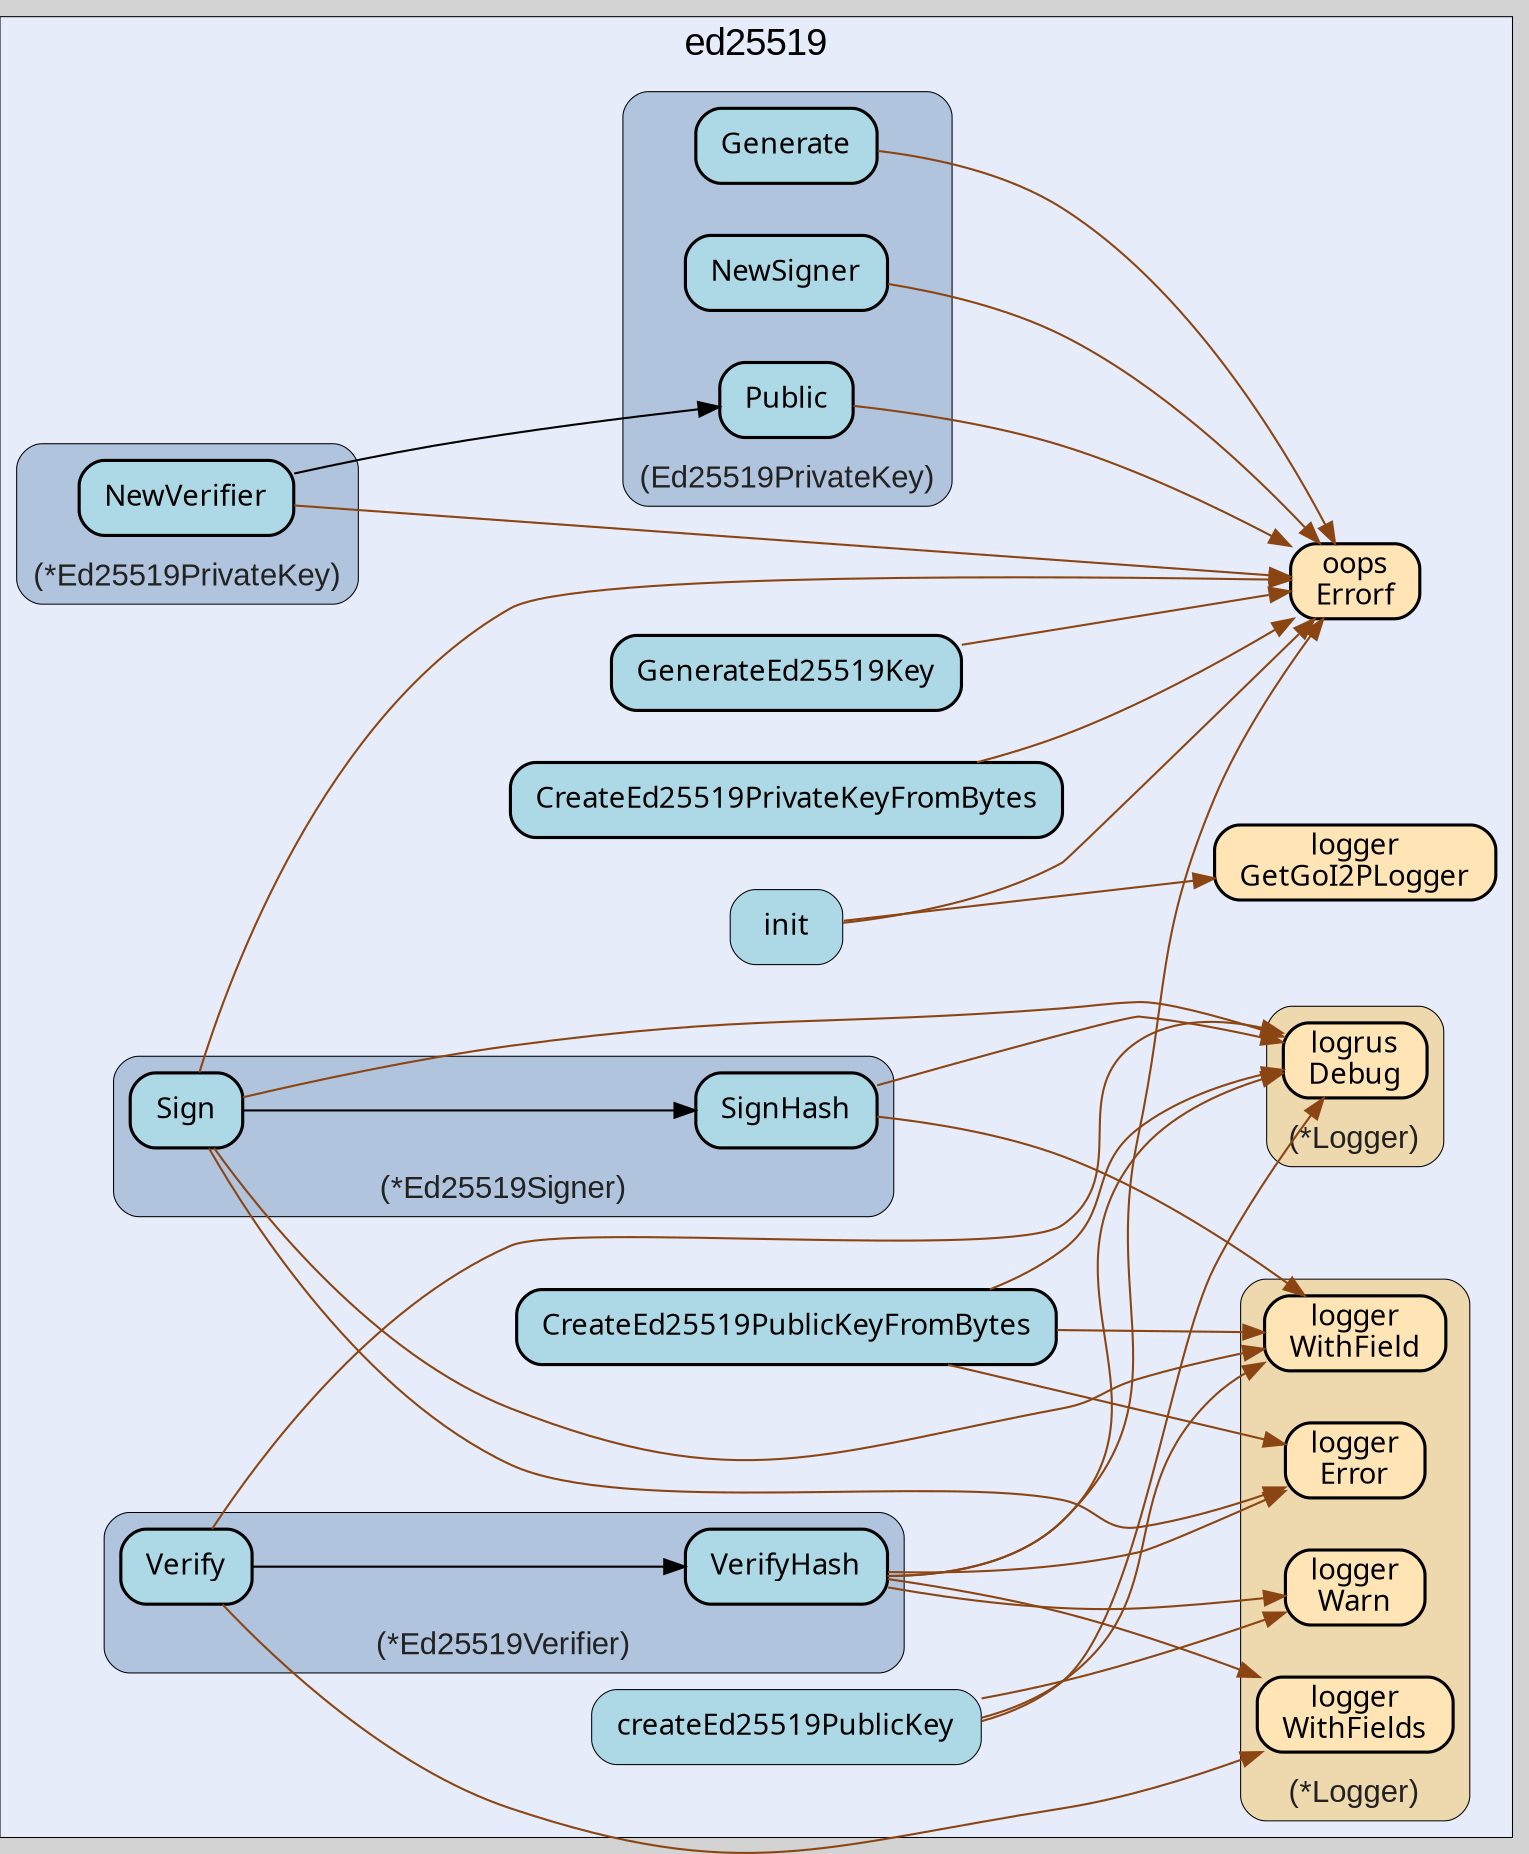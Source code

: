 digraph gocallvis {
    label="";
    labeljust="l";
    fontname="Arial";
    fontsize="14";
    rankdir="LR";
    bgcolor="lightgray";
    style="solid";
    penwidth="0.5";
    pad="0.0";
    nodesep="0.35";

    node [shape="box" style="filled,rounded" fillcolor="honeydew" fontname="Verdana" penwidth="1.0" margin="0.16,0.0"];
    edge [minlen="2"]

    subgraph "cluster_focus" {
        label="ed25519";
labelloc="t";
labeljust="c";
fontsize="18";
bgcolor="#e6ecfa";
        
        "github.com/samber/oops.Errorf" [ penwidth="1.5" tooltip="github.com/samber/oops.Errorf | defined in oops.go:34" fillcolor="moccasin" label="oops\nErrorf" ]
        "github.com/go-i2p/crypto/ed25519.CreateEd25519PublicKeyFromBytes" [ fillcolor="lightblue" label="CreateEd25519PublicKeyFromBytes" penwidth="1.5" tooltip="github.com/go-i2p/crypto/ed25519.CreateEd25519PublicKeyFromBytes | defined in ed25519_public_key.go:46\nat ed25519_public_key.go:47: calling [(*github.com/go-i2p/logger.Logger).WithField]\nat ed25519_public_key.go:50: calling [(*github.com/go-i2p/logger.Logger).WithField]\nat ed25519_public_key.go:47: calling [(*github.com/sirupsen/logrus.Logger).Debug]\nat ed25519_public_key.go:55: calling [(*github.com/sirupsen/logrus.Logger).Debug]\nat ed25519_public_key.go:50: calling [(*github.com/go-i2p/logger.Logger).Error]" ]
        "github.com/go-i2p/crypto/ed25519.init" [ fillcolor="lightblue" label="init" penwidth="0.5" tooltip="github.com/go-i2p/crypto/ed25519.init | defined in .:0\nat constants.go:15: calling [github.com/samber/oops.Errorf]\nat constants.go:10: calling [github.com/go-i2p/logger.GetGoI2PLogger]" ]
        "github.com/go-i2p/logger.GetGoI2PLogger" [ fillcolor="moccasin" label="logger\nGetGoI2PLogger" penwidth="1.5" tooltip="github.com/go-i2p/logger.GetGoI2PLogger | defined in log.go:120" ]
        "github.com/go-i2p/crypto/ed25519.GenerateEd25519Key" [ label="GenerateEd25519Key" penwidth="1.5" tooltip="github.com/go-i2p/crypto/ed25519.GenerateEd25519Key | defined in utils.go:14\nat utils.go:17: calling [github.com/samber/oops.Errorf]" fillcolor="lightblue" ]
        "github.com/go-i2p/crypto/ed25519.CreateEd25519PrivateKeyFromBytes" [ label="CreateEd25519PrivateKeyFromBytes" penwidth="1.5" tooltip="github.com/go-i2p/crypto/ed25519.CreateEd25519PrivateKeyFromBytes | defined in ed25519_private_key.go:74\nat ed25519_private_key.go:76: calling [github.com/samber/oops.Errorf]" fillcolor="lightblue" ]
        "github.com/go-i2p/crypto/ed25519.createEd25519PublicKey" [ tooltip="github.com/go-i2p/crypto/ed25519.createEd25519PublicKey | defined in ed25519_public_key.go:33\nat ed25519_public_key.go:41: calling [(*github.com/go-i2p/logger.Logger).Warn]\nat ed25519_public_key.go:34: calling [(*github.com/sirupsen/logrus.Logger).Debug]\nat ed25519_public_key.go:39: calling [(*github.com/sirupsen/logrus.Logger).Debug]\nat ed25519_public_key.go:34: calling [(*github.com/go-i2p/logger.Logger).WithField]" fillcolor="lightblue" label="createEd25519PublicKey" penwidth="0.5" ]
        
        subgraph "cluster_*github.com/go-i2p/crypto/ed25519.Ed25519PrivateKey" {
        fontcolor="#222222";
fillcolor="lightsteelblue";
label="(*Ed25519PrivateKey)";
penwidth="0.5";
fontsize="15";
labelloc="b";
style="rounded,filled";
tooltip="type: *github.com/go-i2p/crypto/ed25519.Ed25519PrivateKey";
        
        "(*github.com/go-i2p/crypto/ed25519.Ed25519PrivateKey).NewVerifier" [ fillcolor="lightblue" label="NewVerifier" penwidth="1.5" tooltip="(*github.com/go-i2p/crypto/ed25519.Ed25519PrivateKey).NewVerifier | defined in ed25519_private_key.go:15\nat ed25519_private_key.go:17: calling [github.com/samber/oops.Errorf]\nat ed25519_private_key.go:21: calling [github.com/samber/oops.Errorf]\nat ed25519_private_key.go:19: calling [(github.com/go-i2p/crypto/ed25519.Ed25519PrivateKey).Public]" ]
        
    }

        subgraph "cluster_*github.com/go-i2p/crypto/ed25519.Ed25519Signer" {
        style="rounded,filled";
fillcolor="lightsteelblue";
label="(*Ed25519Signer)";
fontsize="15";
fontcolor="#222222";
tooltip="type: *github.com/go-i2p/crypto/ed25519.Ed25519Signer";
penwidth="0.5";
labelloc="b";
        
        "(*github.com/go-i2p/crypto/ed25519.Ed25519Signer).Sign" [ penwidth="1.5" tooltip="(*github.com/go-i2p/crypto/ed25519.Ed25519Signer).Sign | defined in ed25519_signer.go:14\nat ed25519_signer.go:15: calling [(*github.com/go-i2p/logger.Logger).WithField]\nat ed25519_signer.go:19: calling [github.com/samber/oops.Errorf]\nat ed25519_signer.go:15: calling [(*github.com/sirupsen/logrus.Logger).Debug]\nat ed25519_signer.go:23: calling [(*github.com/go-i2p/crypto/ed25519.Ed25519Signer).SignHash]\nat ed25519_signer.go:18: calling [(*github.com/go-i2p/logger.Logger).Error]" fillcolor="lightblue" label="Sign" ]
        "(*github.com/go-i2p/crypto/ed25519.Ed25519Signer).SignHash" [ penwidth="1.5" tooltip="(*github.com/go-i2p/crypto/ed25519.Ed25519Signer).SignHash | defined in ed25519_signer.go:27\nat ed25519_signer.go:28: calling [(*github.com/go-i2p/logger.Logger).WithField]\nat ed25519_signer.go:30: calling [(*github.com/go-i2p/logger.Logger).WithField]\nat ed25519_signer.go:28: calling [(*github.com/sirupsen/logrus.Logger).Debug]\nat ed25519_signer.go:30: calling [(*github.com/sirupsen/logrus.Logger).Debug]" fillcolor="lightblue" label="SignHash" ]
        
    }

        subgraph "cluster_*github.com/go-i2p/crypto/ed25519.Ed25519Verifier" {
        penwidth="0.5";
fontcolor="#222222";
style="rounded,filled";
fillcolor="lightsteelblue";
tooltip="type: *github.com/go-i2p/crypto/ed25519.Ed25519Verifier";
fontsize="15";
labelloc="b";
label="(*Ed25519Verifier)";
        
        "(*github.com/go-i2p/crypto/ed25519.Ed25519Verifier).Verify" [ fillcolor="lightblue" label="Verify" penwidth="1.5" tooltip="(*github.com/go-i2p/crypto/ed25519.Ed25519Verifier).Verify | defined in ed25519_verifier.go:43\nat ed25519_verifier.go:44: calling [(*github.com/go-i2p/logger.Logger).WithFields]\nat ed25519_verifier.go:50: calling [(*github.com/go-i2p/crypto/ed25519.Ed25519Verifier).VerifyHash]\nat ed25519_verifier.go:47: calling [(*github.com/sirupsen/logrus.Logger).Debug]" ]
        "(*github.com/go-i2p/crypto/ed25519.Ed25519Verifier).VerifyHash" [ tooltip="(*github.com/go-i2p/crypto/ed25519.Ed25519Verifier).VerifyHash | defined in ed25519_verifier.go:16\nat ed25519_verifier.go:20: calling [(*github.com/sirupsen/logrus.Logger).Debug]\nat ed25519_verifier.go:38: calling [(*github.com/sirupsen/logrus.Logger).Debug]\nat ed25519_verifier.go:17: calling [(*github.com/go-i2p/logger.Logger).WithFields]\nat ed25519_verifier.go:29: calling [github.com/samber/oops.Errorf]\nat ed25519_verifier.go:36: calling [github.com/samber/oops.Errorf]\nat ed25519_verifier.go:35: calling [(*github.com/go-i2p/logger.Logger).Warn]\nat ed25519_verifier.go:23: calling [(*github.com/go-i2p/logger.Logger).Error]\nat ed25519_verifier.go:28: calling [(*github.com/go-i2p/logger.Logger).Error]" fillcolor="lightblue" label="VerifyHash" penwidth="1.5" ]
        
    }

        subgraph "cluster_*github.com/go-i2p/logger.Logger" {
        penwidth="0.5";
fontsize="15";
fontcolor="#222222";
labelloc="b";
style="rounded,filled";
fillcolor="wheat2";
label="(*Logger)";
tooltip="type: *github.com/go-i2p/logger.Logger";
        
        "(*github.com/go-i2p/logger.Logger).WithField" [ penwidth="1.5" tooltip="(*github.com/go-i2p/logger.Logger).WithField | defined in log.go:54" fillcolor="moccasin" label="logger\nWithField" ]
        "(*github.com/go-i2p/logger.Logger).Error" [ fillcolor="moccasin" label="logger\nError" penwidth="1.5" tooltip="(*github.com/go-i2p/logger.Logger).Error | defined in log.go:42" ]
        "(*github.com/go-i2p/logger.Logger).WithFields" [ penwidth="1.5" tooltip="(*github.com/go-i2p/logger.Logger).WithFields | defined in log.go:60" fillcolor="moccasin" label="logger\nWithFields" ]
        "(*github.com/go-i2p/logger.Logger).Warn" [ tooltip="(*github.com/go-i2p/logger.Logger).Warn | defined in log.go:30" fillcolor="moccasin" label="logger\nWarn" penwidth="1.5" ]
        
    }

        subgraph "cluster_*github.com/sirupsen/logrus.Logger" {
        style="rounded,filled";
fillcolor="wheat2";
label="(*Logger)";
tooltip="type: *github.com/sirupsen/logrus.Logger";
penwidth="0.5";
fontsize="15";
fontcolor="#222222";
labelloc="b";
        
        "(*github.com/sirupsen/logrus.Logger).Debug" [ fillcolor="moccasin" label="logrus\nDebug" penwidth="1.5" tooltip="(*github.com/sirupsen/logrus.Logger).Debug | defined in logger.go:221" ]
        
    }

        subgraph "cluster_github.com/go-i2p/crypto/ed25519.Ed25519PrivateKey" {
        fontsize="15";
fontcolor="#222222";
labelloc="b";
style="rounded,filled";
fillcolor="lightsteelblue";
label="(Ed25519PrivateKey)";
tooltip="type: github.com/go-i2p/crypto/ed25519.Ed25519PrivateKey";
penwidth="0.5";
        
        "(github.com/go-i2p/crypto/ed25519.Ed25519PrivateKey).Public" [ label="Public" penwidth="1.5" tooltip="(github.com/go-i2p/crypto/ed25519.Ed25519PrivateKey).Public | defined in ed25519_private_key.go:62\nat ed25519_private_key.go:65: calling [github.com/samber/oops.Errorf]" fillcolor="lightblue" ]
        "(github.com/go-i2p/crypto/ed25519.Ed25519PrivateKey).NewSigner" [ fillcolor="lightblue" label="NewSigner" penwidth="1.5" tooltip="(github.com/go-i2p/crypto/ed25519.Ed25519PrivateKey).NewSigner | defined in ed25519_private_key.go:40\nat ed25519_private_key.go:42: calling [github.com/samber/oops.Errorf]" ]
        "(github.com/go-i2p/crypto/ed25519.Ed25519PrivateKey).Generate" [ penwidth="1.5" tooltip="(github.com/go-i2p/crypto/ed25519.Ed25519PrivateKey).Generate | defined in ed25519_private_key.go:51\nat ed25519_private_key.go:54: calling [github.com/samber/oops.Errorf]" fillcolor="lightblue" label="Generate" ]
        
    }

    }

    "github.com/go-i2p/crypto/ed25519.CreateEd25519PublicKeyFromBytes" -> "(*github.com/go-i2p/logger.Logger).WithField" [ color="saddlebrown" tooltip="at ed25519_public_key.go:47: calling [(*github.com/go-i2p/logger.Logger).WithField]\nat ed25519_public_key.go:50: calling [(*github.com/go-i2p/logger.Logger).WithField]" ]
    "(*github.com/go-i2p/crypto/ed25519.Ed25519Signer).Sign" -> "(*github.com/go-i2p/logger.Logger).WithField" [ color="saddlebrown" tooltip="at ed25519_signer.go:15: calling [(*github.com/go-i2p/logger.Logger).WithField]" ]
    "(*github.com/go-i2p/crypto/ed25519.Ed25519Verifier).VerifyHash" -> "(*github.com/sirupsen/logrus.Logger).Debug" [ color="saddlebrown" tooltip="at ed25519_verifier.go:20: calling [(*github.com/sirupsen/logrus.Logger).Debug]\nat ed25519_verifier.go:38: calling [(*github.com/sirupsen/logrus.Logger).Debug]" ]
    "github.com/go-i2p/crypto/ed25519.CreateEd25519PublicKeyFromBytes" -> "(*github.com/sirupsen/logrus.Logger).Debug" [ color="saddlebrown" tooltip="at ed25519_public_key.go:47: calling [(*github.com/sirupsen/logrus.Logger).Debug]\nat ed25519_public_key.go:55: calling [(*github.com/sirupsen/logrus.Logger).Debug]" ]
    "github.com/go-i2p/crypto/ed25519.createEd25519PublicKey" -> "(*github.com/go-i2p/logger.Logger).Warn" [ tooltip="at ed25519_public_key.go:41: calling [(*github.com/go-i2p/logger.Logger).Warn]" color="saddlebrown" ]
    "(github.com/go-i2p/crypto/ed25519.Ed25519PrivateKey).Generate" -> "github.com/samber/oops.Errorf" [ tooltip="at ed25519_private_key.go:54: calling [github.com/samber/oops.Errorf]" color="saddlebrown" ]
    "github.com/go-i2p/crypto/ed25519.init" -> "github.com/samber/oops.Errorf" [ color="saddlebrown" tooltip="at constants.go:15: calling [github.com/samber/oops.Errorf]" ]
    "github.com/go-i2p/crypto/ed25519.GenerateEd25519Key" -> "github.com/samber/oops.Errorf" [ color="saddlebrown" tooltip="at utils.go:17: calling [github.com/samber/oops.Errorf]" ]
    "github.com/go-i2p/crypto/ed25519.createEd25519PublicKey" -> "(*github.com/sirupsen/logrus.Logger).Debug" [ color="saddlebrown" tooltip="at ed25519_public_key.go:34: calling [(*github.com/sirupsen/logrus.Logger).Debug]\nat ed25519_public_key.go:39: calling [(*github.com/sirupsen/logrus.Logger).Debug]" ]
    "(*github.com/go-i2p/crypto/ed25519.Ed25519Verifier).Verify" -> "(*github.com/go-i2p/logger.Logger).WithFields" [ color="saddlebrown" tooltip="at ed25519_verifier.go:44: calling [(*github.com/go-i2p/logger.Logger).WithFields]" ]
    "github.com/go-i2p/crypto/ed25519.createEd25519PublicKey" -> "(*github.com/go-i2p/logger.Logger).WithField" [ color="saddlebrown" tooltip="at ed25519_public_key.go:34: calling [(*github.com/go-i2p/logger.Logger).WithField]" ]
    "(*github.com/go-i2p/crypto/ed25519.Ed25519Signer).Sign" -> "github.com/samber/oops.Errorf" [ tooltip="at ed25519_signer.go:19: calling [github.com/samber/oops.Errorf]" color="saddlebrown" ]
    "(*github.com/go-i2p/crypto/ed25519.Ed25519Signer).SignHash" -> "(*github.com/go-i2p/logger.Logger).WithField" [ color="saddlebrown" tooltip="at ed25519_signer.go:28: calling [(*github.com/go-i2p/logger.Logger).WithField]\nat ed25519_signer.go:30: calling [(*github.com/go-i2p/logger.Logger).WithField]" ]
    "(*github.com/go-i2p/crypto/ed25519.Ed25519Verifier).VerifyHash" -> "(*github.com/go-i2p/logger.Logger).WithFields" [ tooltip="at ed25519_verifier.go:17: calling [(*github.com/go-i2p/logger.Logger).WithFields]" color="saddlebrown" ]
    "(*github.com/go-i2p/crypto/ed25519.Ed25519Verifier).Verify" -> "(*github.com/go-i2p/crypto/ed25519.Ed25519Verifier).VerifyHash" [ tooltip="at ed25519_verifier.go:50: calling [(*github.com/go-i2p/crypto/ed25519.Ed25519Verifier).VerifyHash]" ]
    "(*github.com/go-i2p/crypto/ed25519.Ed25519Signer).Sign" -> "(*github.com/sirupsen/logrus.Logger).Debug" [ color="saddlebrown" tooltip="at ed25519_signer.go:15: calling [(*github.com/sirupsen/logrus.Logger).Debug]" ]
    "(*github.com/go-i2p/crypto/ed25519.Ed25519Signer).SignHash" -> "(*github.com/sirupsen/logrus.Logger).Debug" [ tooltip="at ed25519_signer.go:28: calling [(*github.com/sirupsen/logrus.Logger).Debug]\nat ed25519_signer.go:30: calling [(*github.com/sirupsen/logrus.Logger).Debug]" color="saddlebrown" ]
    "(*github.com/go-i2p/crypto/ed25519.Ed25519Verifier).Verify" -> "(*github.com/sirupsen/logrus.Logger).Debug" [ color="saddlebrown" tooltip="at ed25519_verifier.go:47: calling [(*github.com/sirupsen/logrus.Logger).Debug]" ]
    "(*github.com/go-i2p/crypto/ed25519.Ed25519Verifier).VerifyHash" -> "github.com/samber/oops.Errorf" [ color="saddlebrown" tooltip="at ed25519_verifier.go:29: calling [github.com/samber/oops.Errorf]\nat ed25519_verifier.go:36: calling [github.com/samber/oops.Errorf]" ]
    "(*github.com/go-i2p/crypto/ed25519.Ed25519Signer).Sign" -> "(*github.com/go-i2p/crypto/ed25519.Ed25519Signer).SignHash" [ tooltip="at ed25519_signer.go:23: calling [(*github.com/go-i2p/crypto/ed25519.Ed25519Signer).SignHash]" ]
    "(*github.com/go-i2p/crypto/ed25519.Ed25519Verifier).VerifyHash" -> "(*github.com/go-i2p/logger.Logger).Warn" [ color="saddlebrown" tooltip="at ed25519_verifier.go:35: calling [(*github.com/go-i2p/logger.Logger).Warn]" ]
    "github.com/go-i2p/crypto/ed25519.CreateEd25519PublicKeyFromBytes" -> "(*github.com/go-i2p/logger.Logger).Error" [ color="saddlebrown" tooltip="at ed25519_public_key.go:50: calling [(*github.com/go-i2p/logger.Logger).Error]" ]
    "github.com/go-i2p/crypto/ed25519.init" -> "github.com/go-i2p/logger.GetGoI2PLogger" [ color="saddlebrown" tooltip="at constants.go:10: calling [github.com/go-i2p/logger.GetGoI2PLogger]" ]
    "(github.com/go-i2p/crypto/ed25519.Ed25519PrivateKey).NewSigner" -> "github.com/samber/oops.Errorf" [ color="saddlebrown" tooltip="at ed25519_private_key.go:42: calling [github.com/samber/oops.Errorf]" ]
    "github.com/go-i2p/crypto/ed25519.CreateEd25519PrivateKeyFromBytes" -> "github.com/samber/oops.Errorf" [ color="saddlebrown" tooltip="at ed25519_private_key.go:76: calling [github.com/samber/oops.Errorf]" ]
    "(*github.com/go-i2p/crypto/ed25519.Ed25519Signer).Sign" -> "(*github.com/go-i2p/logger.Logger).Error" [ color="saddlebrown" tooltip="at ed25519_signer.go:18: calling [(*github.com/go-i2p/logger.Logger).Error]" ]
    "(github.com/go-i2p/crypto/ed25519.Ed25519PrivateKey).Public" -> "github.com/samber/oops.Errorf" [ color="saddlebrown" tooltip="at ed25519_private_key.go:65: calling [github.com/samber/oops.Errorf]" ]
    "(*github.com/go-i2p/crypto/ed25519.Ed25519PrivateKey).NewVerifier" -> "github.com/samber/oops.Errorf" [ color="saddlebrown" tooltip="at ed25519_private_key.go:17: calling [github.com/samber/oops.Errorf]\nat ed25519_private_key.go:21: calling [github.com/samber/oops.Errorf]" ]
    "(*github.com/go-i2p/crypto/ed25519.Ed25519PrivateKey).NewVerifier" -> "(github.com/go-i2p/crypto/ed25519.Ed25519PrivateKey).Public" [ tooltip="at ed25519_private_key.go:19: calling [(github.com/go-i2p/crypto/ed25519.Ed25519PrivateKey).Public]" ]
    "(*github.com/go-i2p/crypto/ed25519.Ed25519Verifier).VerifyHash" -> "(*github.com/go-i2p/logger.Logger).Error" [ color="saddlebrown" tooltip="at ed25519_verifier.go:23: calling [(*github.com/go-i2p/logger.Logger).Error]\nat ed25519_verifier.go:28: calling [(*github.com/go-i2p/logger.Logger).Error]" ]
}
